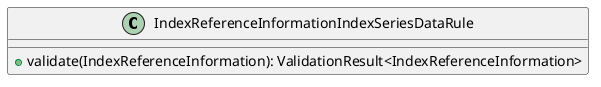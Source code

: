 @startuml

    class IndexReferenceInformationIndexSeriesDataRule [[IndexReferenceInformationIndexSeriesDataRule.html]] {
        +validate(IndexReferenceInformation): ValidationResult<IndexReferenceInformation>
    }

@enduml
